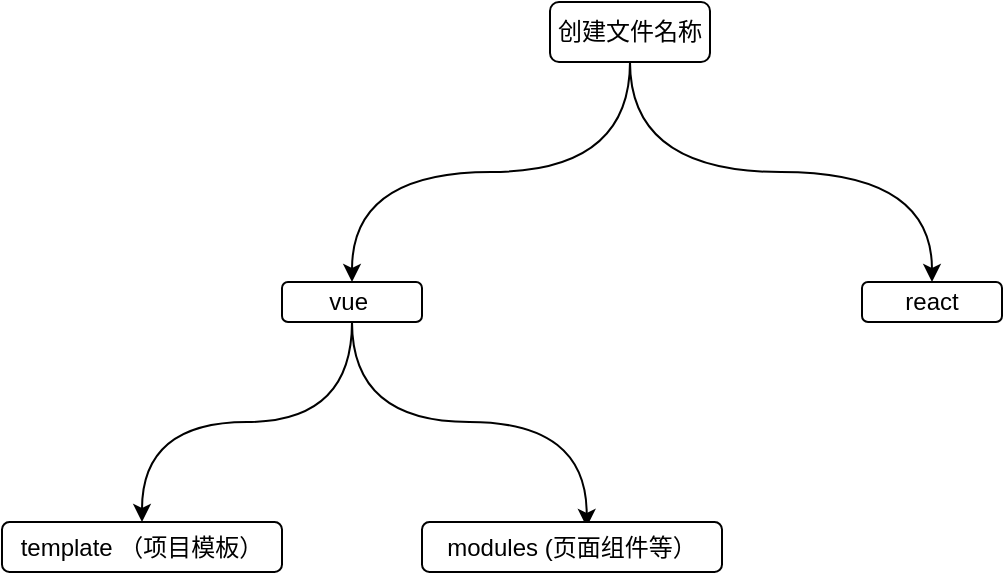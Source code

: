 <mxfile version="21.3.0" type="github">
  <diagram name="第 1 页" id="WHLdjsrtsrP4uaIjlMfV">
    <mxGraphModel dx="989" dy="517" grid="1" gridSize="10" guides="1" tooltips="1" connect="1" arrows="1" fold="1" page="1" pageScale="1" pageWidth="827" pageHeight="1169" math="0" shadow="0">
      <root>
        <mxCell id="0" />
        <mxCell id="1" parent="0" />
        <mxCell id="lRdCT8LYGJLF3MoTsS4L-8" style="edgeStyle=orthogonalEdgeStyle;curved=1;rounded=0;orthogonalLoop=1;jettySize=auto;html=1;exitX=0.5;exitY=1;exitDx=0;exitDy=0;" edge="1" parent="1" source="lRdCT8LYGJLF3MoTsS4L-1" target="lRdCT8LYGJLF3MoTsS4L-4">
          <mxGeometry relative="1" as="geometry" />
        </mxCell>
        <mxCell id="lRdCT8LYGJLF3MoTsS4L-12" style="edgeStyle=orthogonalEdgeStyle;curved=1;rounded=0;orthogonalLoop=1;jettySize=auto;html=1;exitX=0.5;exitY=1;exitDx=0;exitDy=0;entryX=0.5;entryY=0;entryDx=0;entryDy=0;" edge="1" parent="1" source="lRdCT8LYGJLF3MoTsS4L-1" target="lRdCT8LYGJLF3MoTsS4L-10">
          <mxGeometry relative="1" as="geometry" />
        </mxCell>
        <mxCell id="lRdCT8LYGJLF3MoTsS4L-1" value="创建文件名称" style="rounded=1;whiteSpace=wrap;html=1;" vertex="1" parent="1">
          <mxGeometry x="374" y="10" width="80" height="30" as="geometry" />
        </mxCell>
        <mxCell id="lRdCT8LYGJLF3MoTsS4L-16" style="edgeStyle=orthogonalEdgeStyle;curved=1;rounded=0;orthogonalLoop=1;jettySize=auto;html=1;exitX=0.5;exitY=1;exitDx=0;exitDy=0;" edge="1" parent="1" source="lRdCT8LYGJLF3MoTsS4L-4" target="lRdCT8LYGJLF3MoTsS4L-14">
          <mxGeometry relative="1" as="geometry" />
        </mxCell>
        <mxCell id="lRdCT8LYGJLF3MoTsS4L-17" style="edgeStyle=orthogonalEdgeStyle;curved=1;rounded=0;orthogonalLoop=1;jettySize=auto;html=1;exitX=0.5;exitY=1;exitDx=0;exitDy=0;entryX=0.549;entryY=0.099;entryDx=0;entryDy=0;entryPerimeter=0;" edge="1" parent="1" source="lRdCT8LYGJLF3MoTsS4L-4" target="lRdCT8LYGJLF3MoTsS4L-15">
          <mxGeometry relative="1" as="geometry" />
        </mxCell>
        <mxCell id="lRdCT8LYGJLF3MoTsS4L-4" value="vue&amp;nbsp;" style="rounded=1;whiteSpace=wrap;html=1;" vertex="1" parent="1">
          <mxGeometry x="240" y="150" width="70" height="20" as="geometry" />
        </mxCell>
        <mxCell id="lRdCT8LYGJLF3MoTsS4L-10" value="react" style="rounded=1;whiteSpace=wrap;html=1;" vertex="1" parent="1">
          <mxGeometry x="530" y="150" width="70" height="20" as="geometry" />
        </mxCell>
        <mxCell id="lRdCT8LYGJLF3MoTsS4L-14" value="template （项目模板）" style="rounded=1;whiteSpace=wrap;html=1;" vertex="1" parent="1">
          <mxGeometry x="100" y="270" width="140" height="25" as="geometry" />
        </mxCell>
        <mxCell id="lRdCT8LYGJLF3MoTsS4L-15" value="modules (页面组件等）" style="rounded=1;whiteSpace=wrap;html=1;" vertex="1" parent="1">
          <mxGeometry x="310" y="270" width="150" height="25" as="geometry" />
        </mxCell>
      </root>
    </mxGraphModel>
  </diagram>
</mxfile>
